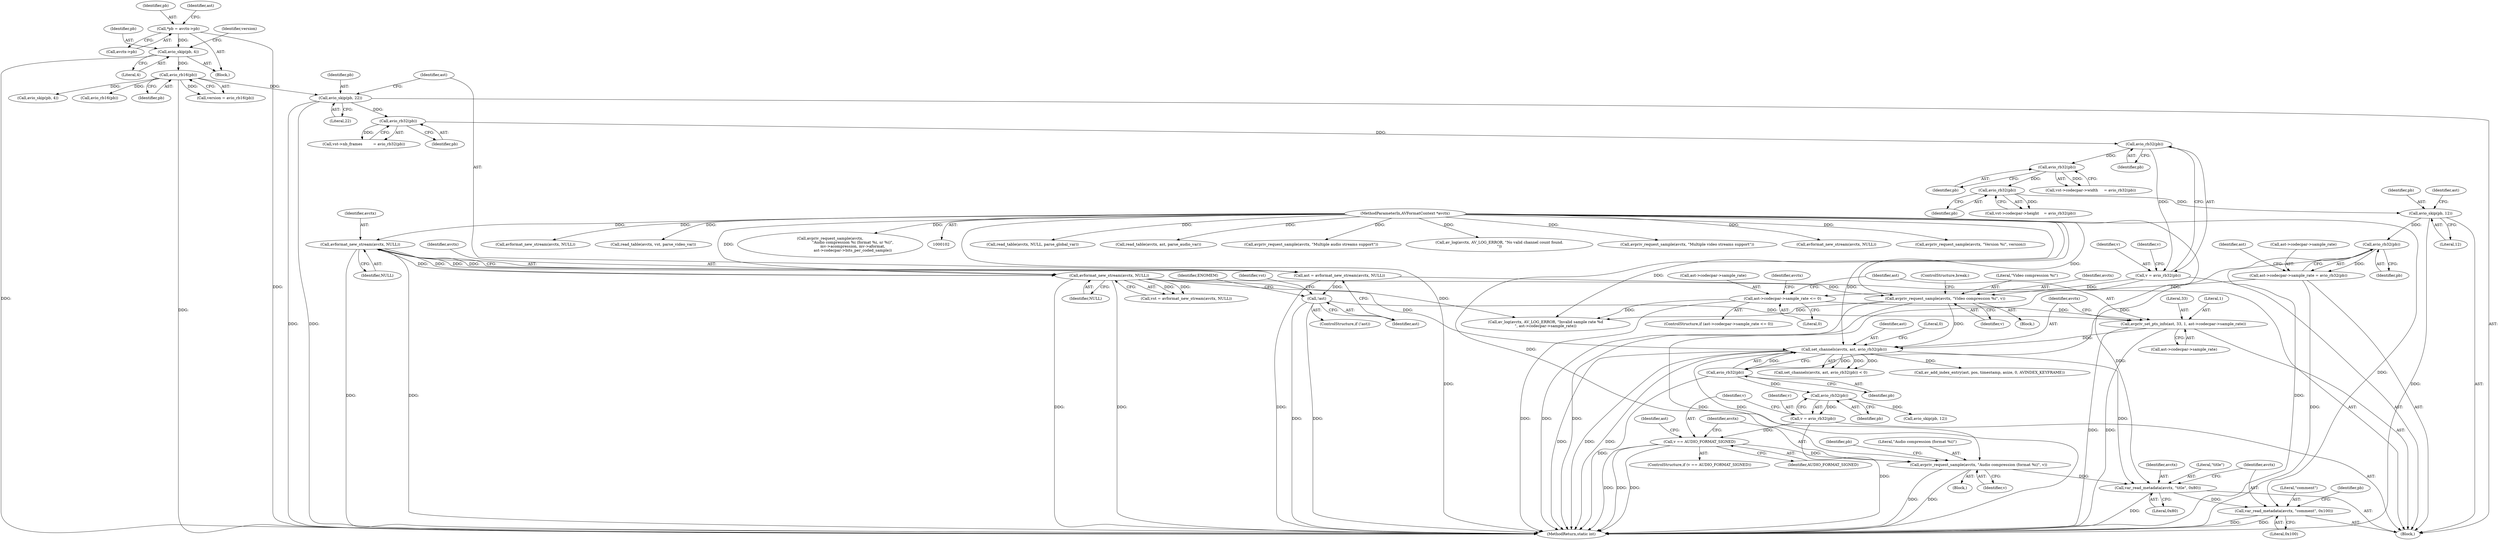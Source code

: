 digraph "0_FFmpeg_4f05e2e2dc1a89f38cd9f0960a6561083d714f1e@API" {
"1000347" [label="(Call,var_read_metadata(avctx, \"comment\", 0x100))"];
"1000343" [label="(Call,var_read_metadata(avctx, \"title\", 0x80))"];
"1000310" [label="(Call,set_channels(avctx, ast, avio_rb32(pb)))"];
"1000158" [label="(Call,avformat_new_stream(avctx, NULL))"];
"1000147" [label="(Call,avformat_new_stream(avctx, NULL))"];
"1000103" [label="(MethodParameterIn,AVFormatContext *avctx)"];
"1000226" [label="(Call,avpriv_request_sample(avctx, \"Video compression %i\", v))"];
"1000193" [label="(Call,v = avio_rb32(pb))"];
"1000195" [label="(Call,avio_rb32(pb))"];
"1000191" [label="(Call,avio_rb32(pb))"];
"1000142" [label="(Call,avio_skip(pb, 22))"];
"1000133" [label="(Call,avio_rb16(pb))"];
"1000128" [label="(Call,avio_skip(pb, 4))"];
"1000112" [label="(Call,*pb = avctx->pb)"];
"1000299" [label="(Call,avpriv_set_pts_info(ast, 33, 1, ast->codecpar->sample_rate))"];
"1000151" [label="(Call,!ast)"];
"1000145" [label="(Call,ast = avformat_new_stream(avctx, NULL))"];
"1000280" [label="(Call,ast->codecpar->sample_rate <= 0)"];
"1000271" [label="(Call,ast->codecpar->sample_rate = avio_rb32(pb))"];
"1000277" [label="(Call,avio_rb32(pb))"];
"1000254" [label="(Call,avio_skip(pb, 12))"];
"1000252" [label="(Call,avio_rb32(pb))"];
"1000244" [label="(Call,avio_rb32(pb))"];
"1000313" [label="(Call,avio_rb32(pb))"];
"1000336" [label="(Call,avpriv_request_sample(avctx, \"Audio compression (format %i)\", v))"];
"1000323" [label="(Call,v == AUDIO_FORMAT_SIGNED)"];
"1000318" [label="(Call,v = avio_rb32(pb))"];
"1000320" [label="(Call,avio_rb32(pb))"];
"1000436" [label="(Call,read_table(avctx, NULL, parse_global_var))"];
"1000230" [label="(ControlStructure,break;)"];
"1000341" [label="(Identifier,pb)"];
"1000280" [label="(Call,ast->codecpar->sample_rate <= 0)"];
"1000310" [label="(Call,set_channels(avctx, ast, avio_rb32(pb)))"];
"1000139" [label="(Block,)"];
"1000149" [label="(Identifier,NULL)"];
"1000253" [label="(Identifier,pb)"];
"1000191" [label="(Call,avio_rb32(pb))"];
"1000152" [label="(Identifier,ast)"];
"1000245" [label="(Identifier,pb)"];
"1000260" [label="(Identifier,ast)"];
"1000160" [label="(Identifier,NULL)"];
"1000133" [label="(Call,avio_rb16(pb))"];
"1000244" [label="(Call,avio_rb32(pb))"];
"1000195" [label="(Call,avio_rb32(pb))"];
"1000481" [label="(Call,read_table(avctx, ast, parse_audio_var))"];
"1000148" [label="(Identifier,avctx)"];
"1000348" [label="(Identifier,avctx)"];
"1000246" [label="(Call,vst->codecpar->height    = avio_rb32(pb))"];
"1000281" [label="(Call,ast->codecpar->sample_rate)"];
"1000145" [label="(Call,ast = avformat_new_stream(avctx, NULL))"];
"1000271" [label="(Call,ast->codecpar->sample_rate = avio_rb32(pb))"];
"1000114" [label="(Call,avctx->pb)"];
"1000155" [label="(Identifier,ENOMEM)"];
"1000272" [label="(Call,ast->codecpar->sample_rate)"];
"1000229" [label="(Identifier,v)"];
"1000302" [label="(Literal,1)"];
"1000132" [label="(Identifier,version)"];
"1000318" [label="(Call,v = avio_rb32(pb))"];
"1000196" [label="(Identifier,pb)"];
"1000193" [label="(Call,v = avio_rb32(pb))"];
"1000338" [label="(Literal,\"Audio compression (format %i)\")"];
"1000187" [label="(Call,vst->nb_frames         = avio_rb32(pb))"];
"1000300" [label="(Identifier,ast)"];
"1000279" [label="(ControlStructure,if (ast->codecpar->sample_rate <= 0))"];
"1000113" [label="(Identifier,pb)"];
"1000228" [label="(Literal,\"Video compression %i\")"];
"1000309" [label="(Call,set_channels(avctx, ast, avio_rb32(pb)) < 0)"];
"1000226" [label="(Call,avpriv_request_sample(avctx, \"Video compression %i\", v))"];
"1000238" [label="(Call,vst->codecpar->width     = avio_rb32(pb))"];
"1000337" [label="(Identifier,avctx)"];
"1000199" [label="(Block,)"];
"1000144" [label="(Literal,22)"];
"1000143" [label="(Identifier,pb)"];
"1000450" [label="(Call,avpriv_request_sample(avctx, \"Multiple audio streams support\"))"];
"1000315" [label="(Literal,0)"];
"1000548" [label="(Call,av_log(avctx, AV_LOG_ERROR, \"No valid channel count found.\n\"))"];
"1000147" [label="(Call,avformat_new_stream(avctx, NULL))"];
"1000429" [label="(Call,avio_skip(pb, 4))"];
"1000156" [label="(Call,vst = avformat_new_stream(avctx, NULL))"];
"1000561" [label="(Call,avpriv_request_sample(avctx, \"Multiple video streams support\"))"];
"1000463" [label="(Call,avformat_new_stream(avctx, NULL))"];
"1000343" [label="(Call,var_read_metadata(avctx, \"title\", 0x80))"];
"1000129" [label="(Identifier,pb)"];
"1000194" [label="(Identifier,v)"];
"1000112" [label="(Call,*pb = avctx->pb)"];
"1000350" [label="(Literal,0x100)"];
"1000103" [label="(MethodParameterIn,AVFormatContext *avctx)"];
"1000425" [label="(Call,avio_rb16(pb))"];
"1000134" [label="(Identifier,pb)"];
"1000119" [label="(Identifier,ast)"];
"1000321" [label="(Identifier,pb)"];
"1000323" [label="(Call,v == AUDIO_FORMAT_SIGNED)"];
"1000324" [label="(Identifier,v)"];
"1000340" [label="(Call,avio_skip(pb, 12))"];
"1000277" [label="(Call,avio_rb32(pb))"];
"1000345" [label="(Literal,\"title\")"];
"1000392" [label="(Call,av_add_index_entry(ast, pos, timestamp, asize, 0, AVINDEX_KEYFRAME))"];
"1000288" [label="(Call,av_log(avctx, AV_LOG_ERROR, \"Invalid sample rate %d\n\", ast->codecpar->sample_rate))"];
"1000159" [label="(Identifier,avctx)"];
"1000314" [label="(Identifier,pb)"];
"1000344" [label="(Identifier,avctx)"];
"1000625" [label="(MethodReturn,static int)"];
"1000349" [label="(Literal,\"comment\")"];
"1000254" [label="(Call,avio_skip(pb, 12))"];
"1000322" [label="(ControlStructure,if (v == AUDIO_FORMAT_SIGNED))"];
"1000312" [label="(Identifier,ast)"];
"1000335" [label="(Block,)"];
"1000192" [label="(Identifier,pb)"];
"1000347" [label="(Call,var_read_metadata(avctx, \"comment\", 0x100))"];
"1000150" [label="(ControlStructure,if (!ast))"];
"1000278" [label="(Identifier,pb)"];
"1000104" [label="(Block,)"];
"1000325" [label="(Identifier,AUDIO_FORMAT_SIGNED)"];
"1000255" [label="(Identifier,pb)"];
"1000146" [label="(Identifier,ast)"];
"1000198" [label="(Identifier,v)"];
"1000283" [label="(Identifier,ast)"];
"1000158" [label="(Call,avformat_new_stream(avctx, NULL))"];
"1000301" [label="(Literal,33)"];
"1000346" [label="(Literal,0x80)"];
"1000617" [label="(Call,avpriv_request_sample(avctx, \"Version %i\", version))"];
"1000157" [label="(Identifier,vst)"];
"1000319" [label="(Identifier,v)"];
"1000574" [label="(Call,avformat_new_stream(avctx, NULL))"];
"1000311" [label="(Identifier,avctx)"];
"1000594" [label="(Call,read_table(avctx, vst, parse_video_var))"];
"1000303" [label="(Call,ast->codecpar->sample_rate)"];
"1000256" [label="(Literal,12)"];
"1000330" [label="(Identifier,ast)"];
"1000299" [label="(Call,avpriv_set_pts_info(ast, 33, 1, ast->codecpar->sample_rate))"];
"1000313" [label="(Call,avio_rb32(pb))"];
"1000336" [label="(Call,avpriv_request_sample(avctx, \"Audio compression (format %i)\", v))"];
"1000131" [label="(Call,version = avio_rb16(pb))"];
"1000286" [label="(Literal,0)"];
"1000130" [label="(Literal,4)"];
"1000142" [label="(Call,avio_skip(pb, 22))"];
"1000518" [label="(Call,avpriv_request_sample(avctx,\n                                      \"Audio compression %i (format %i, sr %i)\",\n                                      mv->acompression, mv->aformat,\n                                      ast->codecpar->bits_per_coded_sample))"];
"1000352" [label="(Identifier,pb)"];
"1000151" [label="(Call,!ast)"];
"1000289" [label="(Identifier,avctx)"];
"1000227" [label="(Identifier,avctx)"];
"1000320" [label="(Call,avio_rb32(pb))"];
"1000339" [label="(Identifier,v)"];
"1000128" [label="(Call,avio_skip(pb, 4))"];
"1000252" [label="(Call,avio_rb32(pb))"];
"1000347" -> "1000139"  [label="AST: "];
"1000347" -> "1000350"  [label="CFG: "];
"1000348" -> "1000347"  [label="AST: "];
"1000349" -> "1000347"  [label="AST: "];
"1000350" -> "1000347"  [label="AST: "];
"1000352" -> "1000347"  [label="CFG: "];
"1000347" -> "1000625"  [label="DDG: "];
"1000347" -> "1000625"  [label="DDG: "];
"1000343" -> "1000347"  [label="DDG: "];
"1000103" -> "1000347"  [label="DDG: "];
"1000343" -> "1000139"  [label="AST: "];
"1000343" -> "1000346"  [label="CFG: "];
"1000344" -> "1000343"  [label="AST: "];
"1000345" -> "1000343"  [label="AST: "];
"1000346" -> "1000343"  [label="AST: "];
"1000348" -> "1000343"  [label="CFG: "];
"1000343" -> "1000625"  [label="DDG: "];
"1000310" -> "1000343"  [label="DDG: "];
"1000336" -> "1000343"  [label="DDG: "];
"1000103" -> "1000343"  [label="DDG: "];
"1000310" -> "1000309"  [label="AST: "];
"1000310" -> "1000313"  [label="CFG: "];
"1000311" -> "1000310"  [label="AST: "];
"1000312" -> "1000310"  [label="AST: "];
"1000313" -> "1000310"  [label="AST: "];
"1000315" -> "1000310"  [label="CFG: "];
"1000310" -> "1000625"  [label="DDG: "];
"1000310" -> "1000625"  [label="DDG: "];
"1000310" -> "1000625"  [label="DDG: "];
"1000310" -> "1000309"  [label="DDG: "];
"1000310" -> "1000309"  [label="DDG: "];
"1000310" -> "1000309"  [label="DDG: "];
"1000158" -> "1000310"  [label="DDG: "];
"1000226" -> "1000310"  [label="DDG: "];
"1000103" -> "1000310"  [label="DDG: "];
"1000299" -> "1000310"  [label="DDG: "];
"1000313" -> "1000310"  [label="DDG: "];
"1000310" -> "1000336"  [label="DDG: "];
"1000310" -> "1000392"  [label="DDG: "];
"1000158" -> "1000156"  [label="AST: "];
"1000158" -> "1000160"  [label="CFG: "];
"1000159" -> "1000158"  [label="AST: "];
"1000160" -> "1000158"  [label="AST: "];
"1000156" -> "1000158"  [label="CFG: "];
"1000158" -> "1000625"  [label="DDG: "];
"1000158" -> "1000625"  [label="DDG: "];
"1000158" -> "1000156"  [label="DDG: "];
"1000158" -> "1000156"  [label="DDG: "];
"1000147" -> "1000158"  [label="DDG: "];
"1000147" -> "1000158"  [label="DDG: "];
"1000103" -> "1000158"  [label="DDG: "];
"1000158" -> "1000226"  [label="DDG: "];
"1000158" -> "1000288"  [label="DDG: "];
"1000147" -> "1000145"  [label="AST: "];
"1000147" -> "1000149"  [label="CFG: "];
"1000148" -> "1000147"  [label="AST: "];
"1000149" -> "1000147"  [label="AST: "];
"1000145" -> "1000147"  [label="CFG: "];
"1000147" -> "1000625"  [label="DDG: "];
"1000147" -> "1000625"  [label="DDG: "];
"1000147" -> "1000145"  [label="DDG: "];
"1000147" -> "1000145"  [label="DDG: "];
"1000103" -> "1000147"  [label="DDG: "];
"1000103" -> "1000102"  [label="AST: "];
"1000103" -> "1000625"  [label="DDG: "];
"1000103" -> "1000226"  [label="DDG: "];
"1000103" -> "1000288"  [label="DDG: "];
"1000103" -> "1000336"  [label="DDG: "];
"1000103" -> "1000436"  [label="DDG: "];
"1000103" -> "1000450"  [label="DDG: "];
"1000103" -> "1000463"  [label="DDG: "];
"1000103" -> "1000481"  [label="DDG: "];
"1000103" -> "1000518"  [label="DDG: "];
"1000103" -> "1000548"  [label="DDG: "];
"1000103" -> "1000561"  [label="DDG: "];
"1000103" -> "1000574"  [label="DDG: "];
"1000103" -> "1000594"  [label="DDG: "];
"1000103" -> "1000617"  [label="DDG: "];
"1000226" -> "1000199"  [label="AST: "];
"1000226" -> "1000229"  [label="CFG: "];
"1000227" -> "1000226"  [label="AST: "];
"1000228" -> "1000226"  [label="AST: "];
"1000229" -> "1000226"  [label="AST: "];
"1000230" -> "1000226"  [label="CFG: "];
"1000226" -> "1000625"  [label="DDG: "];
"1000226" -> "1000625"  [label="DDG: "];
"1000193" -> "1000226"  [label="DDG: "];
"1000226" -> "1000288"  [label="DDG: "];
"1000193" -> "1000139"  [label="AST: "];
"1000193" -> "1000195"  [label="CFG: "];
"1000194" -> "1000193"  [label="AST: "];
"1000195" -> "1000193"  [label="AST: "];
"1000198" -> "1000193"  [label="CFG: "];
"1000193" -> "1000625"  [label="DDG: "];
"1000195" -> "1000193"  [label="DDG: "];
"1000195" -> "1000196"  [label="CFG: "];
"1000196" -> "1000195"  [label="AST: "];
"1000191" -> "1000195"  [label="DDG: "];
"1000195" -> "1000244"  [label="DDG: "];
"1000191" -> "1000187"  [label="AST: "];
"1000191" -> "1000192"  [label="CFG: "];
"1000192" -> "1000191"  [label="AST: "];
"1000187" -> "1000191"  [label="CFG: "];
"1000191" -> "1000187"  [label="DDG: "];
"1000142" -> "1000191"  [label="DDG: "];
"1000142" -> "1000139"  [label="AST: "];
"1000142" -> "1000144"  [label="CFG: "];
"1000143" -> "1000142"  [label="AST: "];
"1000144" -> "1000142"  [label="AST: "];
"1000146" -> "1000142"  [label="CFG: "];
"1000142" -> "1000625"  [label="DDG: "];
"1000142" -> "1000625"  [label="DDG: "];
"1000133" -> "1000142"  [label="DDG: "];
"1000133" -> "1000131"  [label="AST: "];
"1000133" -> "1000134"  [label="CFG: "];
"1000134" -> "1000133"  [label="AST: "];
"1000131" -> "1000133"  [label="CFG: "];
"1000133" -> "1000625"  [label="DDG: "];
"1000133" -> "1000131"  [label="DDG: "];
"1000128" -> "1000133"  [label="DDG: "];
"1000133" -> "1000425"  [label="DDG: "];
"1000133" -> "1000429"  [label="DDG: "];
"1000128" -> "1000104"  [label="AST: "];
"1000128" -> "1000130"  [label="CFG: "];
"1000129" -> "1000128"  [label="AST: "];
"1000130" -> "1000128"  [label="AST: "];
"1000132" -> "1000128"  [label="CFG: "];
"1000128" -> "1000625"  [label="DDG: "];
"1000112" -> "1000128"  [label="DDG: "];
"1000112" -> "1000104"  [label="AST: "];
"1000112" -> "1000114"  [label="CFG: "];
"1000113" -> "1000112"  [label="AST: "];
"1000114" -> "1000112"  [label="AST: "];
"1000119" -> "1000112"  [label="CFG: "];
"1000112" -> "1000625"  [label="DDG: "];
"1000299" -> "1000139"  [label="AST: "];
"1000299" -> "1000303"  [label="CFG: "];
"1000300" -> "1000299"  [label="AST: "];
"1000301" -> "1000299"  [label="AST: "];
"1000302" -> "1000299"  [label="AST: "];
"1000303" -> "1000299"  [label="AST: "];
"1000311" -> "1000299"  [label="CFG: "];
"1000299" -> "1000625"  [label="DDG: "];
"1000299" -> "1000625"  [label="DDG: "];
"1000151" -> "1000299"  [label="DDG: "];
"1000280" -> "1000299"  [label="DDG: "];
"1000151" -> "1000150"  [label="AST: "];
"1000151" -> "1000152"  [label="CFG: "];
"1000152" -> "1000151"  [label="AST: "];
"1000155" -> "1000151"  [label="CFG: "];
"1000157" -> "1000151"  [label="CFG: "];
"1000151" -> "1000625"  [label="DDG: "];
"1000151" -> "1000625"  [label="DDG: "];
"1000145" -> "1000151"  [label="DDG: "];
"1000145" -> "1000139"  [label="AST: "];
"1000146" -> "1000145"  [label="AST: "];
"1000152" -> "1000145"  [label="CFG: "];
"1000145" -> "1000625"  [label="DDG: "];
"1000280" -> "1000279"  [label="AST: "];
"1000280" -> "1000286"  [label="CFG: "];
"1000281" -> "1000280"  [label="AST: "];
"1000286" -> "1000280"  [label="AST: "];
"1000289" -> "1000280"  [label="CFG: "];
"1000300" -> "1000280"  [label="CFG: "];
"1000280" -> "1000625"  [label="DDG: "];
"1000271" -> "1000280"  [label="DDG: "];
"1000280" -> "1000288"  [label="DDG: "];
"1000271" -> "1000139"  [label="AST: "];
"1000271" -> "1000277"  [label="CFG: "];
"1000272" -> "1000271"  [label="AST: "];
"1000277" -> "1000271"  [label="AST: "];
"1000283" -> "1000271"  [label="CFG: "];
"1000271" -> "1000625"  [label="DDG: "];
"1000277" -> "1000271"  [label="DDG: "];
"1000277" -> "1000278"  [label="CFG: "];
"1000278" -> "1000277"  [label="AST: "];
"1000277" -> "1000625"  [label="DDG: "];
"1000254" -> "1000277"  [label="DDG: "];
"1000277" -> "1000313"  [label="DDG: "];
"1000254" -> "1000139"  [label="AST: "];
"1000254" -> "1000256"  [label="CFG: "];
"1000255" -> "1000254"  [label="AST: "];
"1000256" -> "1000254"  [label="AST: "];
"1000260" -> "1000254"  [label="CFG: "];
"1000254" -> "1000625"  [label="DDG: "];
"1000252" -> "1000254"  [label="DDG: "];
"1000252" -> "1000246"  [label="AST: "];
"1000252" -> "1000253"  [label="CFG: "];
"1000253" -> "1000252"  [label="AST: "];
"1000246" -> "1000252"  [label="CFG: "];
"1000252" -> "1000246"  [label="DDG: "];
"1000244" -> "1000252"  [label="DDG: "];
"1000244" -> "1000238"  [label="AST: "];
"1000244" -> "1000245"  [label="CFG: "];
"1000245" -> "1000244"  [label="AST: "];
"1000238" -> "1000244"  [label="CFG: "];
"1000244" -> "1000238"  [label="DDG: "];
"1000313" -> "1000314"  [label="CFG: "];
"1000314" -> "1000313"  [label="AST: "];
"1000313" -> "1000625"  [label="DDG: "];
"1000313" -> "1000320"  [label="DDG: "];
"1000336" -> "1000335"  [label="AST: "];
"1000336" -> "1000339"  [label="CFG: "];
"1000337" -> "1000336"  [label="AST: "];
"1000338" -> "1000336"  [label="AST: "];
"1000339" -> "1000336"  [label="AST: "];
"1000341" -> "1000336"  [label="CFG: "];
"1000336" -> "1000625"  [label="DDG: "];
"1000336" -> "1000625"  [label="DDG: "];
"1000323" -> "1000336"  [label="DDG: "];
"1000323" -> "1000322"  [label="AST: "];
"1000323" -> "1000325"  [label="CFG: "];
"1000324" -> "1000323"  [label="AST: "];
"1000325" -> "1000323"  [label="AST: "];
"1000330" -> "1000323"  [label="CFG: "];
"1000337" -> "1000323"  [label="CFG: "];
"1000323" -> "1000625"  [label="DDG: "];
"1000323" -> "1000625"  [label="DDG: "];
"1000323" -> "1000625"  [label="DDG: "];
"1000318" -> "1000323"  [label="DDG: "];
"1000318" -> "1000139"  [label="AST: "];
"1000318" -> "1000320"  [label="CFG: "];
"1000319" -> "1000318"  [label="AST: "];
"1000320" -> "1000318"  [label="AST: "];
"1000324" -> "1000318"  [label="CFG: "];
"1000318" -> "1000625"  [label="DDG: "];
"1000320" -> "1000318"  [label="DDG: "];
"1000320" -> "1000321"  [label="CFG: "];
"1000321" -> "1000320"  [label="AST: "];
"1000320" -> "1000340"  [label="DDG: "];
}
